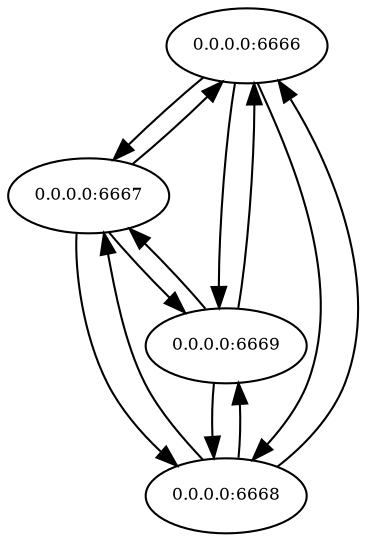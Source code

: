 digraph RGL__DirectedAdjacencyGraph {
    "0.0.0.0:6666" [
        fontsize = 8,
        label = "0.0.0.0:6666"
    ]

    "0.0.0.0:6667" [
        fontsize = 8,
        label = "0.0.0.0:6667"
    ]

    "0.0.0.0:6668" [
        fontsize = 8,
        label = "0.0.0.0:6668"
    ]

    "0.0.0.0:6669" [
        fontsize = 8,
        label = "0.0.0.0:6669"
    ]

    "0.0.0.0:6666" -> "0.0.0.0:6667" [
        fontsize = 8
    ]

    "0.0.0.0:6666" -> "0.0.0.0:6668" [
        fontsize = 8
    ]

    "0.0.0.0:6666" -> "0.0.0.0:6669" [
        fontsize = 8
    ]

    "0.0.0.0:6667" -> "0.0.0.0:6666" [
        fontsize = 8
    ]

    "0.0.0.0:6667" -> "0.0.0.0:6668" [
        fontsize = 8
    ]

    "0.0.0.0:6667" -> "0.0.0.0:6669" [
        fontsize = 8
    ]

    "0.0.0.0:6668" -> "0.0.0.0:6666" [
        fontsize = 8
    ]

    "0.0.0.0:6668" -> "0.0.0.0:6667" [
        fontsize = 8
    ]

    "0.0.0.0:6668" -> "0.0.0.0:6669" [
        fontsize = 8
    ]

    "0.0.0.0:6669" -> "0.0.0.0:6666" [
        fontsize = 8
    ]

    "0.0.0.0:6669" -> "0.0.0.0:6667" [
        fontsize = 8
    ]

    "0.0.0.0:6669" -> "0.0.0.0:6668" [
        fontsize = 8
    ]
}

